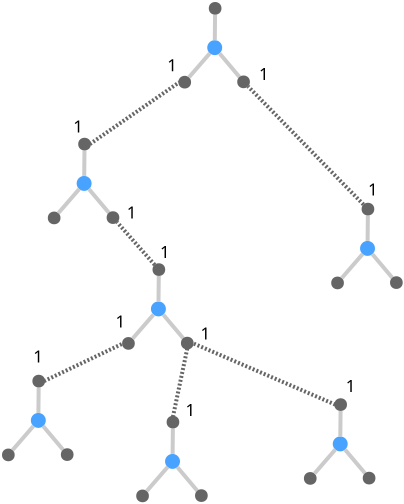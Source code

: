 <?xml version="1.0" encoding="UTF-8"?>
<dia:diagram xmlns:dia="http://www.lysator.liu.se/~alla/dia/">
  <dia:layer name="Hintergrund" visible="true" active="true">
    <dia:group>
      <dia:object type="Geometric - Perfect Circle" version="1" id="O0">
        <dia:attribute name="obj_pos">
          <dia:point val="16.757,6.534"/>
        </dia:attribute>
        <dia:attribute name="obj_bb">
          <dia:rectangle val="16.707,6.484;17.455,7.232"/>
        </dia:attribute>
        <dia:attribute name="meta">
          <dia:composite type="dict"/>
        </dia:attribute>
        <dia:attribute name="elem_corner">
          <dia:point val="16.757,6.534"/>
        </dia:attribute>
        <dia:attribute name="elem_width">
          <dia:real val="0.648"/>
        </dia:attribute>
        <dia:attribute name="elem_height">
          <dia:real val="0.648"/>
        </dia:attribute>
        <dia:attribute name="line_width">
          <dia:real val="0.1"/>
        </dia:attribute>
        <dia:attribute name="line_colour">
          <dia:color val="#47a3ff"/>
        </dia:attribute>
        <dia:attribute name="fill_colour">
          <dia:color val="#47a3ff"/>
        </dia:attribute>
        <dia:attribute name="show_background">
          <dia:boolean val="true"/>
        </dia:attribute>
        <dia:attribute name="line_style">
          <dia:enum val="0"/>
          <dia:real val="1"/>
        </dia:attribute>
        <dia:attribute name="flip_horizontal">
          <dia:boolean val="false"/>
        </dia:attribute>
        <dia:attribute name="flip_vertical">
          <dia:boolean val="false"/>
        </dia:attribute>
        <dia:attribute name="subscale">
          <dia:real val="1"/>
        </dia:attribute>
      </dia:object>
      <dia:object type="Geometric - Perfect Circle" version="1" id="O1">
        <dia:attribute name="obj_pos">
          <dia:point val="15.314,8.316"/>
        </dia:attribute>
        <dia:attribute name="obj_bb">
          <dia:rectangle val="15.264,8.266;15.899,8.901"/>
        </dia:attribute>
        <dia:attribute name="meta">
          <dia:composite type="dict"/>
        </dia:attribute>
        <dia:attribute name="elem_corner">
          <dia:point val="15.314,8.316"/>
        </dia:attribute>
        <dia:attribute name="elem_width">
          <dia:real val="0.535"/>
        </dia:attribute>
        <dia:attribute name="elem_height">
          <dia:real val="0.535"/>
        </dia:attribute>
        <dia:attribute name="line_width">
          <dia:real val="0.1"/>
        </dia:attribute>
        <dia:attribute name="line_colour">
          <dia:color val="#656565"/>
        </dia:attribute>
        <dia:attribute name="fill_colour">
          <dia:color val="#656565"/>
        </dia:attribute>
        <dia:attribute name="show_background">
          <dia:boolean val="true"/>
        </dia:attribute>
        <dia:attribute name="line_style">
          <dia:enum val="0"/>
          <dia:real val="1"/>
        </dia:attribute>
        <dia:attribute name="flip_horizontal">
          <dia:boolean val="false"/>
        </dia:attribute>
        <dia:attribute name="flip_vertical">
          <dia:boolean val="false"/>
        </dia:attribute>
        <dia:attribute name="subscale">
          <dia:real val="1"/>
        </dia:attribute>
      </dia:object>
      <dia:object type="Standard - Line" version="0" id="O2">
        <dia:attribute name="obj_pos">
          <dia:point val="15.79,8.343"/>
        </dia:attribute>
        <dia:attribute name="obj_bb">
          <dia:rectangle val="15.649,6.993;16.982,8.485"/>
        </dia:attribute>
        <dia:attribute name="conn_endpoints">
          <dia:point val="15.79,8.343"/>
          <dia:point val="16.841,7.134"/>
        </dia:attribute>
        <dia:attribute name="numcp">
          <dia:int val="1"/>
        </dia:attribute>
        <dia:attribute name="line_color">
          <dia:color val="#cbcbcb"/>
        </dia:attribute>
        <dia:attribute name="line_width">
          <dia:real val="0.2"/>
        </dia:attribute>
        <dia:connections>
          <dia:connection handle="0" to="O1" connection="8"/>
          <dia:connection handle="1" to="O0" connection="8"/>
        </dia:connections>
      </dia:object>
      <dia:object type="Standard - Line" version="0" id="O3">
        <dia:attribute name="obj_pos">
          <dia:point val="17.085,6.485"/>
        </dia:attribute>
        <dia:attribute name="obj_bb">
          <dia:rectangle val="16.984,5.109;17.199,6.586"/>
        </dia:attribute>
        <dia:attribute name="conn_endpoints">
          <dia:point val="17.085,6.485"/>
          <dia:point val="17.098,5.21"/>
        </dia:attribute>
        <dia:attribute name="numcp">
          <dia:int val="1"/>
        </dia:attribute>
        <dia:attribute name="line_color">
          <dia:color val="#cbcbcb"/>
        </dia:attribute>
        <dia:attribute name="line_width">
          <dia:real val="0.2"/>
        </dia:attribute>
        <dia:connections>
          <dia:connection handle="0" to="O0" connection="8"/>
          <dia:connection handle="1" to="O4" connection="8"/>
        </dia:connections>
      </dia:object>
      <dia:object type="Geometric - Perfect Circle" version="1" id="O4">
        <dia:attribute name="obj_pos">
          <dia:point val="16.834,4.625"/>
        </dia:attribute>
        <dia:attribute name="obj_bb">
          <dia:rectangle val="16.784,4.575;17.419,5.21"/>
        </dia:attribute>
        <dia:attribute name="meta">
          <dia:composite type="dict"/>
        </dia:attribute>
        <dia:attribute name="elem_corner">
          <dia:point val="16.834,4.625"/>
        </dia:attribute>
        <dia:attribute name="elem_width">
          <dia:real val="0.535"/>
        </dia:attribute>
        <dia:attribute name="elem_height">
          <dia:real val="0.535"/>
        </dia:attribute>
        <dia:attribute name="line_width">
          <dia:real val="0.1"/>
        </dia:attribute>
        <dia:attribute name="line_colour">
          <dia:color val="#656565"/>
        </dia:attribute>
        <dia:attribute name="fill_colour">
          <dia:color val="#656565"/>
        </dia:attribute>
        <dia:attribute name="show_background">
          <dia:boolean val="true"/>
        </dia:attribute>
        <dia:attribute name="line_style">
          <dia:enum val="0"/>
          <dia:real val="1"/>
        </dia:attribute>
        <dia:attribute name="flip_horizontal">
          <dia:boolean val="false"/>
        </dia:attribute>
        <dia:attribute name="flip_vertical">
          <dia:boolean val="false"/>
        </dia:attribute>
        <dia:attribute name="subscale">
          <dia:real val="1"/>
        </dia:attribute>
      </dia:object>
      <dia:object type="Standard - Line" version="0" id="O5">
        <dia:attribute name="obj_pos">
          <dia:point val="18.319,8.325"/>
        </dia:attribute>
        <dia:attribute name="obj_bb">
          <dia:rectangle val="17.181,7.003;18.459,8.466"/>
        </dia:attribute>
        <dia:attribute name="conn_endpoints">
          <dia:point val="18.319,8.325"/>
          <dia:point val="17.322,7.144"/>
        </dia:attribute>
        <dia:attribute name="numcp">
          <dia:int val="1"/>
        </dia:attribute>
        <dia:attribute name="line_color">
          <dia:color val="#cbcbcb"/>
        </dia:attribute>
        <dia:attribute name="line_width">
          <dia:real val="0.2"/>
        </dia:attribute>
        <dia:connections>
          <dia:connection handle="0" to="O6" connection="8"/>
          <dia:connection handle="1" to="O0" connection="8"/>
        </dia:connections>
      </dia:object>
      <dia:object type="Geometric - Perfect Circle" version="1" id="O6">
        <dia:attribute name="obj_pos">
          <dia:point val="18.256,8.3"/>
        </dia:attribute>
        <dia:attribute name="obj_bb">
          <dia:rectangle val="18.206,8.25;18.841,8.885"/>
        </dia:attribute>
        <dia:attribute name="meta">
          <dia:composite type="dict"/>
        </dia:attribute>
        <dia:attribute name="elem_corner">
          <dia:point val="18.256,8.3"/>
        </dia:attribute>
        <dia:attribute name="elem_width">
          <dia:real val="0.535"/>
        </dia:attribute>
        <dia:attribute name="elem_height">
          <dia:real val="0.535"/>
        </dia:attribute>
        <dia:attribute name="line_width">
          <dia:real val="0.1"/>
        </dia:attribute>
        <dia:attribute name="line_colour">
          <dia:color val="#656565"/>
        </dia:attribute>
        <dia:attribute name="fill_colour">
          <dia:color val="#656565"/>
        </dia:attribute>
        <dia:attribute name="show_background">
          <dia:boolean val="true"/>
        </dia:attribute>
        <dia:attribute name="line_style">
          <dia:enum val="0"/>
          <dia:real val="1"/>
        </dia:attribute>
        <dia:attribute name="flip_horizontal">
          <dia:boolean val="false"/>
        </dia:attribute>
        <dia:attribute name="flip_vertical">
          <dia:boolean val="false"/>
        </dia:attribute>
        <dia:attribute name="subscale">
          <dia:real val="1"/>
        </dia:attribute>
      </dia:object>
    </dia:group>
    <dia:group>
      <dia:object type="Geometric - Perfect Circle" version="1" id="O7">
        <dia:attribute name="obj_pos">
          <dia:point val="24.397,16.572"/>
        </dia:attribute>
        <dia:attribute name="obj_bb">
          <dia:rectangle val="24.347,16.522;25.096,17.27"/>
        </dia:attribute>
        <dia:attribute name="meta">
          <dia:composite type="dict"/>
        </dia:attribute>
        <dia:attribute name="elem_corner">
          <dia:point val="24.397,16.572"/>
        </dia:attribute>
        <dia:attribute name="elem_width">
          <dia:real val="0.648"/>
        </dia:attribute>
        <dia:attribute name="elem_height">
          <dia:real val="0.648"/>
        </dia:attribute>
        <dia:attribute name="line_width">
          <dia:real val="0.1"/>
        </dia:attribute>
        <dia:attribute name="line_colour">
          <dia:color val="#47a3ff"/>
        </dia:attribute>
        <dia:attribute name="fill_colour">
          <dia:color val="#47a3ff"/>
        </dia:attribute>
        <dia:attribute name="show_background">
          <dia:boolean val="true"/>
        </dia:attribute>
        <dia:attribute name="line_style">
          <dia:enum val="0"/>
          <dia:real val="1"/>
        </dia:attribute>
        <dia:attribute name="flip_horizontal">
          <dia:boolean val="false"/>
        </dia:attribute>
        <dia:attribute name="flip_vertical">
          <dia:boolean val="false"/>
        </dia:attribute>
        <dia:attribute name="subscale">
          <dia:real val="1"/>
        </dia:attribute>
      </dia:object>
      <dia:object type="Geometric - Perfect Circle" version="1" id="O8">
        <dia:attribute name="obj_pos">
          <dia:point val="22.955,18.354"/>
        </dia:attribute>
        <dia:attribute name="obj_bb">
          <dia:rectangle val="22.905,18.303;23.54,18.939"/>
        </dia:attribute>
        <dia:attribute name="meta">
          <dia:composite type="dict"/>
        </dia:attribute>
        <dia:attribute name="elem_corner">
          <dia:point val="22.955,18.354"/>
        </dia:attribute>
        <dia:attribute name="elem_width">
          <dia:real val="0.535"/>
        </dia:attribute>
        <dia:attribute name="elem_height">
          <dia:real val="0.535"/>
        </dia:attribute>
        <dia:attribute name="line_width">
          <dia:real val="0.1"/>
        </dia:attribute>
        <dia:attribute name="line_colour">
          <dia:color val="#656565"/>
        </dia:attribute>
        <dia:attribute name="fill_colour">
          <dia:color val="#656565"/>
        </dia:attribute>
        <dia:attribute name="show_background">
          <dia:boolean val="true"/>
        </dia:attribute>
        <dia:attribute name="line_style">
          <dia:enum val="0"/>
          <dia:real val="1"/>
        </dia:attribute>
        <dia:attribute name="flip_horizontal">
          <dia:boolean val="false"/>
        </dia:attribute>
        <dia:attribute name="flip_vertical">
          <dia:boolean val="false"/>
        </dia:attribute>
        <dia:attribute name="subscale">
          <dia:real val="1"/>
        </dia:attribute>
      </dia:object>
      <dia:object type="Standard - Line" version="0" id="O9">
        <dia:attribute name="obj_pos">
          <dia:point val="23.431,18.381"/>
        </dia:attribute>
        <dia:attribute name="obj_bb">
          <dia:rectangle val="23.29,17.031;24.623,18.522"/>
        </dia:attribute>
        <dia:attribute name="conn_endpoints">
          <dia:point val="23.431,18.381"/>
          <dia:point val="24.482,17.172"/>
        </dia:attribute>
        <dia:attribute name="numcp">
          <dia:int val="1"/>
        </dia:attribute>
        <dia:attribute name="line_color">
          <dia:color val="#cbcbcb"/>
        </dia:attribute>
        <dia:attribute name="line_width">
          <dia:real val="0.2"/>
        </dia:attribute>
        <dia:connections>
          <dia:connection handle="0" to="O8" connection="8"/>
          <dia:connection handle="1" to="O7" connection="8"/>
        </dia:connections>
      </dia:object>
      <dia:object type="Standard - Line" version="0" id="O10">
        <dia:attribute name="obj_pos">
          <dia:point val="24.726,16.523"/>
        </dia:attribute>
        <dia:attribute name="obj_bb">
          <dia:rectangle val="24.624,15.147;24.84,16.624"/>
        </dia:attribute>
        <dia:attribute name="conn_endpoints">
          <dia:point val="24.726,16.523"/>
          <dia:point val="24.739,15.248"/>
        </dia:attribute>
        <dia:attribute name="numcp">
          <dia:int val="1"/>
        </dia:attribute>
        <dia:attribute name="line_color">
          <dia:color val="#cbcbcb"/>
        </dia:attribute>
        <dia:attribute name="line_width">
          <dia:real val="0.2"/>
        </dia:attribute>
        <dia:connections>
          <dia:connection handle="0" to="O7" connection="8"/>
          <dia:connection handle="1" to="O11" connection="8"/>
        </dia:connections>
      </dia:object>
      <dia:object type="Geometric - Perfect Circle" version="1" id="O11">
        <dia:attribute name="obj_pos">
          <dia:point val="24.474,14.663"/>
        </dia:attribute>
        <dia:attribute name="obj_bb">
          <dia:rectangle val="24.424,14.613;25.059,15.248"/>
        </dia:attribute>
        <dia:attribute name="meta">
          <dia:composite type="dict"/>
        </dia:attribute>
        <dia:attribute name="elem_corner">
          <dia:point val="24.474,14.663"/>
        </dia:attribute>
        <dia:attribute name="elem_width">
          <dia:real val="0.535"/>
        </dia:attribute>
        <dia:attribute name="elem_height">
          <dia:real val="0.535"/>
        </dia:attribute>
        <dia:attribute name="line_width">
          <dia:real val="0.1"/>
        </dia:attribute>
        <dia:attribute name="line_colour">
          <dia:color val="#656565"/>
        </dia:attribute>
        <dia:attribute name="fill_colour">
          <dia:color val="#656565"/>
        </dia:attribute>
        <dia:attribute name="show_background">
          <dia:boolean val="true"/>
        </dia:attribute>
        <dia:attribute name="line_style">
          <dia:enum val="0"/>
          <dia:real val="1"/>
        </dia:attribute>
        <dia:attribute name="flip_horizontal">
          <dia:boolean val="false"/>
        </dia:attribute>
        <dia:attribute name="flip_vertical">
          <dia:boolean val="false"/>
        </dia:attribute>
        <dia:attribute name="subscale">
          <dia:real val="1"/>
        </dia:attribute>
      </dia:object>
      <dia:object type="Standard - Line" version="0" id="O12">
        <dia:attribute name="obj_pos">
          <dia:point val="25.959,18.363"/>
        </dia:attribute>
        <dia:attribute name="obj_bb">
          <dia:rectangle val="24.822,17.041;26.1,18.504"/>
        </dia:attribute>
        <dia:attribute name="conn_endpoints">
          <dia:point val="25.959,18.363"/>
          <dia:point val="24.963,17.182"/>
        </dia:attribute>
        <dia:attribute name="numcp">
          <dia:int val="1"/>
        </dia:attribute>
        <dia:attribute name="line_color">
          <dia:color val="#cbcbcb"/>
        </dia:attribute>
        <dia:attribute name="line_width">
          <dia:real val="0.2"/>
        </dia:attribute>
        <dia:connections>
          <dia:connection handle="0" to="O13" connection="8"/>
          <dia:connection handle="1" to="O7" connection="8"/>
        </dia:connections>
      </dia:object>
      <dia:object type="Geometric - Perfect Circle" version="1" id="O13">
        <dia:attribute name="obj_pos">
          <dia:point val="25.896,18.338"/>
        </dia:attribute>
        <dia:attribute name="obj_bb">
          <dia:rectangle val="25.846,18.288;26.482,18.923"/>
        </dia:attribute>
        <dia:attribute name="meta">
          <dia:composite type="dict"/>
        </dia:attribute>
        <dia:attribute name="elem_corner">
          <dia:point val="25.896,18.338"/>
        </dia:attribute>
        <dia:attribute name="elem_width">
          <dia:real val="0.535"/>
        </dia:attribute>
        <dia:attribute name="elem_height">
          <dia:real val="0.535"/>
        </dia:attribute>
        <dia:attribute name="line_width">
          <dia:real val="0.1"/>
        </dia:attribute>
        <dia:attribute name="line_colour">
          <dia:color val="#656565"/>
        </dia:attribute>
        <dia:attribute name="fill_colour">
          <dia:color val="#656565"/>
        </dia:attribute>
        <dia:attribute name="show_background">
          <dia:boolean val="true"/>
        </dia:attribute>
        <dia:attribute name="line_style">
          <dia:enum val="0"/>
          <dia:real val="1"/>
        </dia:attribute>
        <dia:attribute name="flip_horizontal">
          <dia:boolean val="false"/>
        </dia:attribute>
        <dia:attribute name="flip_vertical">
          <dia:boolean val="false"/>
        </dia:attribute>
        <dia:attribute name="subscale">
          <dia:real val="1"/>
        </dia:attribute>
      </dia:object>
    </dia:group>
    <dia:group>
      <dia:object type="Geometric - Perfect Circle" version="1" id="O14">
        <dia:attribute name="obj_pos">
          <dia:point val="13.942,19.597"/>
        </dia:attribute>
        <dia:attribute name="obj_bb">
          <dia:rectangle val="13.892,19.547;14.641,20.295"/>
        </dia:attribute>
        <dia:attribute name="meta">
          <dia:composite type="dict"/>
        </dia:attribute>
        <dia:attribute name="elem_corner">
          <dia:point val="13.942,19.597"/>
        </dia:attribute>
        <dia:attribute name="elem_width">
          <dia:real val="0.648"/>
        </dia:attribute>
        <dia:attribute name="elem_height">
          <dia:real val="0.648"/>
        </dia:attribute>
        <dia:attribute name="line_width">
          <dia:real val="0.1"/>
        </dia:attribute>
        <dia:attribute name="line_colour">
          <dia:color val="#47a3ff"/>
        </dia:attribute>
        <dia:attribute name="fill_colour">
          <dia:color val="#47a3ff"/>
        </dia:attribute>
        <dia:attribute name="show_background">
          <dia:boolean val="true"/>
        </dia:attribute>
        <dia:attribute name="line_style">
          <dia:enum val="0"/>
          <dia:real val="1"/>
        </dia:attribute>
        <dia:attribute name="flip_horizontal">
          <dia:boolean val="false"/>
        </dia:attribute>
        <dia:attribute name="flip_vertical">
          <dia:boolean val="false"/>
        </dia:attribute>
        <dia:attribute name="subscale">
          <dia:real val="1"/>
        </dia:attribute>
      </dia:object>
      <dia:object type="Geometric - Perfect Circle" version="1" id="O15">
        <dia:attribute name="obj_pos">
          <dia:point val="12.5,21.378"/>
        </dia:attribute>
        <dia:attribute name="obj_bb">
          <dia:rectangle val="12.45,21.328;13.085,21.963"/>
        </dia:attribute>
        <dia:attribute name="meta">
          <dia:composite type="dict"/>
        </dia:attribute>
        <dia:attribute name="elem_corner">
          <dia:point val="12.5,21.378"/>
        </dia:attribute>
        <dia:attribute name="elem_width">
          <dia:real val="0.535"/>
        </dia:attribute>
        <dia:attribute name="elem_height">
          <dia:real val="0.535"/>
        </dia:attribute>
        <dia:attribute name="line_width">
          <dia:real val="0.1"/>
        </dia:attribute>
        <dia:attribute name="line_colour">
          <dia:color val="#656565"/>
        </dia:attribute>
        <dia:attribute name="fill_colour">
          <dia:color val="#656565"/>
        </dia:attribute>
        <dia:attribute name="show_background">
          <dia:boolean val="true"/>
        </dia:attribute>
        <dia:attribute name="line_style">
          <dia:enum val="0"/>
          <dia:real val="1"/>
        </dia:attribute>
        <dia:attribute name="flip_horizontal">
          <dia:boolean val="false"/>
        </dia:attribute>
        <dia:attribute name="flip_vertical">
          <dia:boolean val="false"/>
        </dia:attribute>
        <dia:attribute name="subscale">
          <dia:real val="1"/>
        </dia:attribute>
      </dia:object>
      <dia:object type="Standard - Line" version="0" id="O16">
        <dia:attribute name="obj_pos">
          <dia:point val="12.976,21.406"/>
        </dia:attribute>
        <dia:attribute name="obj_bb">
          <dia:rectangle val="12.835,20.056;14.168,21.547"/>
        </dia:attribute>
        <dia:attribute name="conn_endpoints">
          <dia:point val="12.976,21.406"/>
          <dia:point val="14.027,20.197"/>
        </dia:attribute>
        <dia:attribute name="numcp">
          <dia:int val="1"/>
        </dia:attribute>
        <dia:attribute name="line_color">
          <dia:color val="#cbcbcb"/>
        </dia:attribute>
        <dia:attribute name="line_width">
          <dia:real val="0.2"/>
        </dia:attribute>
        <dia:connections>
          <dia:connection handle="0" to="O15" connection="8"/>
          <dia:connection handle="1" to="O14" connection="8"/>
        </dia:connections>
      </dia:object>
      <dia:object type="Standard - Line" version="0" id="O17">
        <dia:attribute name="obj_pos">
          <dia:point val="14.271,19.548"/>
        </dia:attribute>
        <dia:attribute name="obj_bb">
          <dia:rectangle val="14.169,18.172;14.385,19.649"/>
        </dia:attribute>
        <dia:attribute name="conn_endpoints">
          <dia:point val="14.271,19.548"/>
          <dia:point val="14.284,18.273"/>
        </dia:attribute>
        <dia:attribute name="numcp">
          <dia:int val="1"/>
        </dia:attribute>
        <dia:attribute name="line_color">
          <dia:color val="#cbcbcb"/>
        </dia:attribute>
        <dia:attribute name="line_width">
          <dia:real val="0.2"/>
        </dia:attribute>
        <dia:connections>
          <dia:connection handle="0" to="O14" connection="8"/>
          <dia:connection handle="1" to="O18" connection="8"/>
        </dia:connections>
      </dia:object>
      <dia:object type="Geometric - Perfect Circle" version="1" id="O18">
        <dia:attribute name="obj_pos">
          <dia:point val="14.02,17.688"/>
        </dia:attribute>
        <dia:attribute name="obj_bb">
          <dia:rectangle val="13.97,17.638;14.604,18.273"/>
        </dia:attribute>
        <dia:attribute name="meta">
          <dia:composite type="dict"/>
        </dia:attribute>
        <dia:attribute name="elem_corner">
          <dia:point val="14.02,17.688"/>
        </dia:attribute>
        <dia:attribute name="elem_width">
          <dia:real val="0.535"/>
        </dia:attribute>
        <dia:attribute name="elem_height">
          <dia:real val="0.535"/>
        </dia:attribute>
        <dia:attribute name="line_width">
          <dia:real val="0.1"/>
        </dia:attribute>
        <dia:attribute name="line_colour">
          <dia:color val="#656565"/>
        </dia:attribute>
        <dia:attribute name="fill_colour">
          <dia:color val="#656565"/>
        </dia:attribute>
        <dia:attribute name="show_background">
          <dia:boolean val="true"/>
        </dia:attribute>
        <dia:attribute name="line_style">
          <dia:enum val="0"/>
          <dia:real val="1"/>
        </dia:attribute>
        <dia:attribute name="flip_horizontal">
          <dia:boolean val="false"/>
        </dia:attribute>
        <dia:attribute name="flip_vertical">
          <dia:boolean val="false"/>
        </dia:attribute>
        <dia:attribute name="subscale">
          <dia:real val="1"/>
        </dia:attribute>
      </dia:object>
      <dia:object type="Standard - Line" version="0" id="O19">
        <dia:attribute name="obj_pos">
          <dia:point val="15.504,21.388"/>
        </dia:attribute>
        <dia:attribute name="obj_bb">
          <dia:rectangle val="14.367,20.066;15.645,21.529"/>
        </dia:attribute>
        <dia:attribute name="conn_endpoints">
          <dia:point val="15.504,21.388"/>
          <dia:point val="14.508,20.207"/>
        </dia:attribute>
        <dia:attribute name="numcp">
          <dia:int val="1"/>
        </dia:attribute>
        <dia:attribute name="line_color">
          <dia:color val="#cbcbcb"/>
        </dia:attribute>
        <dia:attribute name="line_width">
          <dia:real val="0.2"/>
        </dia:attribute>
        <dia:connections>
          <dia:connection handle="0" to="O20" connection="8"/>
          <dia:connection handle="1" to="O14" connection="8"/>
        </dia:connections>
      </dia:object>
      <dia:object type="Geometric - Perfect Circle" version="1" id="O20">
        <dia:attribute name="obj_pos">
          <dia:point val="15.441,21.363"/>
        </dia:attribute>
        <dia:attribute name="obj_bb">
          <dia:rectangle val="15.392,21.313;16.026,21.948"/>
        </dia:attribute>
        <dia:attribute name="meta">
          <dia:composite type="dict"/>
        </dia:attribute>
        <dia:attribute name="elem_corner">
          <dia:point val="15.441,21.363"/>
        </dia:attribute>
        <dia:attribute name="elem_width">
          <dia:real val="0.535"/>
        </dia:attribute>
        <dia:attribute name="elem_height">
          <dia:real val="0.535"/>
        </dia:attribute>
        <dia:attribute name="line_width">
          <dia:real val="0.1"/>
        </dia:attribute>
        <dia:attribute name="line_colour">
          <dia:color val="#656565"/>
        </dia:attribute>
        <dia:attribute name="fill_colour">
          <dia:color val="#656565"/>
        </dia:attribute>
        <dia:attribute name="show_background">
          <dia:boolean val="true"/>
        </dia:attribute>
        <dia:attribute name="line_style">
          <dia:enum val="0"/>
          <dia:real val="1"/>
        </dia:attribute>
        <dia:attribute name="flip_horizontal">
          <dia:boolean val="false"/>
        </dia:attribute>
        <dia:attribute name="flip_vertical">
          <dia:boolean val="false"/>
        </dia:attribute>
        <dia:attribute name="subscale">
          <dia:real val="1"/>
        </dia:attribute>
      </dia:object>
    </dia:group>
    <dia:group>
      <dia:object type="Geometric - Perfect Circle" version="1" id="O21">
        <dia:attribute name="obj_pos">
          <dia:point val="7.937,25.172"/>
        </dia:attribute>
        <dia:attribute name="obj_bb">
          <dia:rectangle val="7.887,25.122;8.636,25.87"/>
        </dia:attribute>
        <dia:attribute name="meta">
          <dia:composite type="dict"/>
        </dia:attribute>
        <dia:attribute name="elem_corner">
          <dia:point val="7.937,25.172"/>
        </dia:attribute>
        <dia:attribute name="elem_width">
          <dia:real val="0.648"/>
        </dia:attribute>
        <dia:attribute name="elem_height">
          <dia:real val="0.648"/>
        </dia:attribute>
        <dia:attribute name="line_width">
          <dia:real val="0.1"/>
        </dia:attribute>
        <dia:attribute name="line_colour">
          <dia:color val="#47a3ff"/>
        </dia:attribute>
        <dia:attribute name="fill_colour">
          <dia:color val="#47a3ff"/>
        </dia:attribute>
        <dia:attribute name="show_background">
          <dia:boolean val="true"/>
        </dia:attribute>
        <dia:attribute name="line_style">
          <dia:enum val="0"/>
          <dia:real val="1"/>
        </dia:attribute>
        <dia:attribute name="flip_horizontal">
          <dia:boolean val="false"/>
        </dia:attribute>
        <dia:attribute name="flip_vertical">
          <dia:boolean val="false"/>
        </dia:attribute>
        <dia:attribute name="subscale">
          <dia:real val="1"/>
        </dia:attribute>
      </dia:object>
      <dia:object type="Geometric - Perfect Circle" version="1" id="O22">
        <dia:attribute name="obj_pos">
          <dia:point val="6.495,26.953"/>
        </dia:attribute>
        <dia:attribute name="obj_bb">
          <dia:rectangle val="6.445,26.904;7.08,27.538"/>
        </dia:attribute>
        <dia:attribute name="meta">
          <dia:composite type="dict"/>
        </dia:attribute>
        <dia:attribute name="elem_corner">
          <dia:point val="6.495,26.953"/>
        </dia:attribute>
        <dia:attribute name="elem_width">
          <dia:real val="0.535"/>
        </dia:attribute>
        <dia:attribute name="elem_height">
          <dia:real val="0.535"/>
        </dia:attribute>
        <dia:attribute name="line_width">
          <dia:real val="0.1"/>
        </dia:attribute>
        <dia:attribute name="line_colour">
          <dia:color val="#656565"/>
        </dia:attribute>
        <dia:attribute name="fill_colour">
          <dia:color val="#656565"/>
        </dia:attribute>
        <dia:attribute name="show_background">
          <dia:boolean val="true"/>
        </dia:attribute>
        <dia:attribute name="line_style">
          <dia:enum val="0"/>
          <dia:real val="1"/>
        </dia:attribute>
        <dia:attribute name="flip_horizontal">
          <dia:boolean val="false"/>
        </dia:attribute>
        <dia:attribute name="flip_vertical">
          <dia:boolean val="false"/>
        </dia:attribute>
        <dia:attribute name="subscale">
          <dia:real val="1"/>
        </dia:attribute>
      </dia:object>
      <dia:object type="Standard - Line" version="0" id="O23">
        <dia:attribute name="obj_pos">
          <dia:point val="6.971,26.981"/>
        </dia:attribute>
        <dia:attribute name="obj_bb">
          <dia:rectangle val="6.83,25.631;8.163,27.122"/>
        </dia:attribute>
        <dia:attribute name="conn_endpoints">
          <dia:point val="6.971,26.981"/>
          <dia:point val="8.021,25.772"/>
        </dia:attribute>
        <dia:attribute name="numcp">
          <dia:int val="1"/>
        </dia:attribute>
        <dia:attribute name="line_color">
          <dia:color val="#cbcbcb"/>
        </dia:attribute>
        <dia:attribute name="line_width">
          <dia:real val="0.2"/>
        </dia:attribute>
        <dia:connections>
          <dia:connection handle="0" to="O22" connection="8"/>
          <dia:connection handle="1" to="O21" connection="8"/>
        </dia:connections>
      </dia:object>
      <dia:object type="Standard - Line" version="0" id="O24">
        <dia:attribute name="obj_pos">
          <dia:point val="8.265,25.123"/>
        </dia:attribute>
        <dia:attribute name="obj_bb">
          <dia:rectangle val="8.164,23.747;8.38,25.224"/>
        </dia:attribute>
        <dia:attribute name="conn_endpoints">
          <dia:point val="8.265,25.123"/>
          <dia:point val="8.279,23.848"/>
        </dia:attribute>
        <dia:attribute name="numcp">
          <dia:int val="1"/>
        </dia:attribute>
        <dia:attribute name="line_color">
          <dia:color val="#cbcbcb"/>
        </dia:attribute>
        <dia:attribute name="line_width">
          <dia:real val="0.2"/>
        </dia:attribute>
        <dia:connections>
          <dia:connection handle="0" to="O21" connection="8"/>
          <dia:connection handle="1" to="O25" connection="8"/>
        </dia:connections>
      </dia:object>
      <dia:object type="Geometric - Perfect Circle" version="1" id="O25">
        <dia:attribute name="obj_pos">
          <dia:point val="8.014,23.263"/>
        </dia:attribute>
        <dia:attribute name="obj_bb">
          <dia:rectangle val="7.964,23.213;8.599,23.848"/>
        </dia:attribute>
        <dia:attribute name="meta">
          <dia:composite type="dict"/>
        </dia:attribute>
        <dia:attribute name="elem_corner">
          <dia:point val="8.014,23.263"/>
        </dia:attribute>
        <dia:attribute name="elem_width">
          <dia:real val="0.535"/>
        </dia:attribute>
        <dia:attribute name="elem_height">
          <dia:real val="0.535"/>
        </dia:attribute>
        <dia:attribute name="line_width">
          <dia:real val="0.1"/>
        </dia:attribute>
        <dia:attribute name="line_colour">
          <dia:color val="#656565"/>
        </dia:attribute>
        <dia:attribute name="fill_colour">
          <dia:color val="#656565"/>
        </dia:attribute>
        <dia:attribute name="show_background">
          <dia:boolean val="true"/>
        </dia:attribute>
        <dia:attribute name="line_style">
          <dia:enum val="0"/>
          <dia:real val="1"/>
        </dia:attribute>
        <dia:attribute name="flip_horizontal">
          <dia:boolean val="false"/>
        </dia:attribute>
        <dia:attribute name="flip_vertical">
          <dia:boolean val="false"/>
        </dia:attribute>
        <dia:attribute name="subscale">
          <dia:real val="1"/>
        </dia:attribute>
      </dia:object>
      <dia:object type="Standard - Line" version="0" id="O26">
        <dia:attribute name="obj_pos">
          <dia:point val="9.499,26.963"/>
        </dia:attribute>
        <dia:attribute name="obj_bb">
          <dia:rectangle val="8.362,25.641;9.64,27.104"/>
        </dia:attribute>
        <dia:attribute name="conn_endpoints">
          <dia:point val="9.499,26.963"/>
          <dia:point val="8.503,25.782"/>
        </dia:attribute>
        <dia:attribute name="numcp">
          <dia:int val="1"/>
        </dia:attribute>
        <dia:attribute name="line_color">
          <dia:color val="#cbcbcb"/>
        </dia:attribute>
        <dia:attribute name="line_width">
          <dia:real val="0.2"/>
        </dia:attribute>
        <dia:connections>
          <dia:connection handle="0" to="O27" connection="8"/>
          <dia:connection handle="1" to="O21" connection="8"/>
        </dia:connections>
      </dia:object>
      <dia:object type="Geometric - Perfect Circle" version="1" id="O27">
        <dia:attribute name="obj_pos">
          <dia:point val="9.437,26.938"/>
        </dia:attribute>
        <dia:attribute name="obj_bb">
          <dia:rectangle val="9.387,26.888;10.021,27.523"/>
        </dia:attribute>
        <dia:attribute name="meta">
          <dia:composite type="dict"/>
        </dia:attribute>
        <dia:attribute name="elem_corner">
          <dia:point val="9.437,26.938"/>
        </dia:attribute>
        <dia:attribute name="elem_width">
          <dia:real val="0.535"/>
        </dia:attribute>
        <dia:attribute name="elem_height">
          <dia:real val="0.535"/>
        </dia:attribute>
        <dia:attribute name="line_width">
          <dia:real val="0.1"/>
        </dia:attribute>
        <dia:attribute name="line_colour">
          <dia:color val="#656565"/>
        </dia:attribute>
        <dia:attribute name="fill_colour">
          <dia:color val="#656565"/>
        </dia:attribute>
        <dia:attribute name="show_background">
          <dia:boolean val="true"/>
        </dia:attribute>
        <dia:attribute name="line_style">
          <dia:enum val="0"/>
          <dia:real val="1"/>
        </dia:attribute>
        <dia:attribute name="flip_horizontal">
          <dia:boolean val="false"/>
        </dia:attribute>
        <dia:attribute name="flip_vertical">
          <dia:boolean val="false"/>
        </dia:attribute>
        <dia:attribute name="subscale">
          <dia:real val="1"/>
        </dia:attribute>
      </dia:object>
    </dia:group>
    <dia:group>
      <dia:object type="Geometric - Perfect Circle" version="1" id="O28">
        <dia:attribute name="obj_pos">
          <dia:point val="23.032,26.347"/>
        </dia:attribute>
        <dia:attribute name="obj_bb">
          <dia:rectangle val="22.982,26.297;23.731,27.045"/>
        </dia:attribute>
        <dia:attribute name="meta">
          <dia:composite type="dict"/>
        </dia:attribute>
        <dia:attribute name="elem_corner">
          <dia:point val="23.032,26.347"/>
        </dia:attribute>
        <dia:attribute name="elem_width">
          <dia:real val="0.648"/>
        </dia:attribute>
        <dia:attribute name="elem_height">
          <dia:real val="0.648"/>
        </dia:attribute>
        <dia:attribute name="line_width">
          <dia:real val="0.1"/>
        </dia:attribute>
        <dia:attribute name="line_colour">
          <dia:color val="#47a3ff"/>
        </dia:attribute>
        <dia:attribute name="fill_colour">
          <dia:color val="#47a3ff"/>
        </dia:attribute>
        <dia:attribute name="show_background">
          <dia:boolean val="true"/>
        </dia:attribute>
        <dia:attribute name="line_style">
          <dia:enum val="0"/>
          <dia:real val="1"/>
        </dia:attribute>
        <dia:attribute name="flip_horizontal">
          <dia:boolean val="false"/>
        </dia:attribute>
        <dia:attribute name="flip_vertical">
          <dia:boolean val="false"/>
        </dia:attribute>
        <dia:attribute name="subscale">
          <dia:real val="1"/>
        </dia:attribute>
      </dia:object>
      <dia:object type="Geometric - Perfect Circle" version="1" id="O29">
        <dia:attribute name="obj_pos">
          <dia:point val="21.59,28.128"/>
        </dia:attribute>
        <dia:attribute name="obj_bb">
          <dia:rectangle val="21.54,28.078;22.175,28.713"/>
        </dia:attribute>
        <dia:attribute name="meta">
          <dia:composite type="dict"/>
        </dia:attribute>
        <dia:attribute name="elem_corner">
          <dia:point val="21.59,28.128"/>
        </dia:attribute>
        <dia:attribute name="elem_width">
          <dia:real val="0.535"/>
        </dia:attribute>
        <dia:attribute name="elem_height">
          <dia:real val="0.535"/>
        </dia:attribute>
        <dia:attribute name="line_width">
          <dia:real val="0.1"/>
        </dia:attribute>
        <dia:attribute name="line_colour">
          <dia:color val="#656565"/>
        </dia:attribute>
        <dia:attribute name="fill_colour">
          <dia:color val="#656565"/>
        </dia:attribute>
        <dia:attribute name="show_background">
          <dia:boolean val="true"/>
        </dia:attribute>
        <dia:attribute name="line_style">
          <dia:enum val="0"/>
          <dia:real val="1"/>
        </dia:attribute>
        <dia:attribute name="flip_horizontal">
          <dia:boolean val="false"/>
        </dia:attribute>
        <dia:attribute name="flip_vertical">
          <dia:boolean val="false"/>
        </dia:attribute>
        <dia:attribute name="subscale">
          <dia:real val="1"/>
        </dia:attribute>
      </dia:object>
      <dia:object type="Standard - Line" version="0" id="O30">
        <dia:attribute name="obj_pos">
          <dia:point val="22.066,28.156"/>
        </dia:attribute>
        <dia:attribute name="obj_bb">
          <dia:rectangle val="21.925,26.806;23.258,28.297"/>
        </dia:attribute>
        <dia:attribute name="conn_endpoints">
          <dia:point val="22.066,28.156"/>
          <dia:point val="23.116,26.947"/>
        </dia:attribute>
        <dia:attribute name="numcp">
          <dia:int val="1"/>
        </dia:attribute>
        <dia:attribute name="line_color">
          <dia:color val="#cbcbcb"/>
        </dia:attribute>
        <dia:attribute name="line_width">
          <dia:real val="0.2"/>
        </dia:attribute>
        <dia:connections>
          <dia:connection handle="0" to="O29" connection="8"/>
          <dia:connection handle="1" to="O28" connection="8"/>
        </dia:connections>
      </dia:object>
      <dia:object type="Standard - Line" version="0" id="O31">
        <dia:attribute name="obj_pos">
          <dia:point val="23.36,26.298"/>
        </dia:attribute>
        <dia:attribute name="obj_bb">
          <dia:rectangle val="23.259,24.922;23.475,26.399"/>
        </dia:attribute>
        <dia:attribute name="conn_endpoints">
          <dia:point val="23.36,26.298"/>
          <dia:point val="23.374,25.023"/>
        </dia:attribute>
        <dia:attribute name="numcp">
          <dia:int val="1"/>
        </dia:attribute>
        <dia:attribute name="line_color">
          <dia:color val="#cbcbcb"/>
        </dia:attribute>
        <dia:attribute name="line_width">
          <dia:real val="0.2"/>
        </dia:attribute>
        <dia:connections>
          <dia:connection handle="0" to="O28" connection="8"/>
          <dia:connection handle="1" to="O32" connection="8"/>
        </dia:connections>
      </dia:object>
      <dia:object type="Geometric - Perfect Circle" version="1" id="O32">
        <dia:attribute name="obj_pos">
          <dia:point val="23.11,24.438"/>
        </dia:attribute>
        <dia:attribute name="obj_bb">
          <dia:rectangle val="23.059,24.388;23.695,25.023"/>
        </dia:attribute>
        <dia:attribute name="meta">
          <dia:composite type="dict"/>
        </dia:attribute>
        <dia:attribute name="elem_corner">
          <dia:point val="23.11,24.438"/>
        </dia:attribute>
        <dia:attribute name="elem_width">
          <dia:real val="0.535"/>
        </dia:attribute>
        <dia:attribute name="elem_height">
          <dia:real val="0.535"/>
        </dia:attribute>
        <dia:attribute name="line_width">
          <dia:real val="0.1"/>
        </dia:attribute>
        <dia:attribute name="line_colour">
          <dia:color val="#656565"/>
        </dia:attribute>
        <dia:attribute name="fill_colour">
          <dia:color val="#656565"/>
        </dia:attribute>
        <dia:attribute name="show_background">
          <dia:boolean val="true"/>
        </dia:attribute>
        <dia:attribute name="line_style">
          <dia:enum val="0"/>
          <dia:real val="1"/>
        </dia:attribute>
        <dia:attribute name="flip_horizontal">
          <dia:boolean val="false"/>
        </dia:attribute>
        <dia:attribute name="flip_vertical">
          <dia:boolean val="false"/>
        </dia:attribute>
        <dia:attribute name="subscale">
          <dia:real val="1"/>
        </dia:attribute>
      </dia:object>
      <dia:object type="Standard - Line" version="0" id="O33">
        <dia:attribute name="obj_pos">
          <dia:point val="24.594,28.138"/>
        </dia:attribute>
        <dia:attribute name="obj_bb">
          <dia:rectangle val="23.457,26.816;24.735,28.279"/>
        </dia:attribute>
        <dia:attribute name="conn_endpoints">
          <dia:point val="24.594,28.138"/>
          <dia:point val="23.598,26.957"/>
        </dia:attribute>
        <dia:attribute name="numcp">
          <dia:int val="1"/>
        </dia:attribute>
        <dia:attribute name="line_color">
          <dia:color val="#cbcbcb"/>
        </dia:attribute>
        <dia:attribute name="line_width">
          <dia:real val="0.2"/>
        </dia:attribute>
        <dia:connections>
          <dia:connection handle="0" to="O34" connection="8"/>
          <dia:connection handle="1" to="O28" connection="8"/>
        </dia:connections>
      </dia:object>
      <dia:object type="Geometric - Perfect Circle" version="1" id="O34">
        <dia:attribute name="obj_pos">
          <dia:point val="24.532,28.113"/>
        </dia:attribute>
        <dia:attribute name="obj_bb">
          <dia:rectangle val="24.482,28.063;25.116,28.698"/>
        </dia:attribute>
        <dia:attribute name="meta">
          <dia:composite type="dict"/>
        </dia:attribute>
        <dia:attribute name="elem_corner">
          <dia:point val="24.532,28.113"/>
        </dia:attribute>
        <dia:attribute name="elem_width">
          <dia:real val="0.535"/>
        </dia:attribute>
        <dia:attribute name="elem_height">
          <dia:real val="0.535"/>
        </dia:attribute>
        <dia:attribute name="line_width">
          <dia:real val="0.1"/>
        </dia:attribute>
        <dia:attribute name="line_colour">
          <dia:color val="#656565"/>
        </dia:attribute>
        <dia:attribute name="fill_colour">
          <dia:color val="#656565"/>
        </dia:attribute>
        <dia:attribute name="show_background">
          <dia:boolean val="true"/>
        </dia:attribute>
        <dia:attribute name="line_style">
          <dia:enum val="0"/>
          <dia:real val="1"/>
        </dia:attribute>
        <dia:attribute name="flip_horizontal">
          <dia:boolean val="false"/>
        </dia:attribute>
        <dia:attribute name="flip_vertical">
          <dia:boolean val="false"/>
        </dia:attribute>
        <dia:attribute name="subscale">
          <dia:real val="1"/>
        </dia:attribute>
      </dia:object>
    </dia:group>
    <dia:group>
      <dia:object type="Geometric - Perfect Circle" version="1" id="O35">
        <dia:attribute name="obj_pos">
          <dia:point val="10.227,13.322"/>
        </dia:attribute>
        <dia:attribute name="obj_bb">
          <dia:rectangle val="10.177,13.272;10.926,14.02"/>
        </dia:attribute>
        <dia:attribute name="meta">
          <dia:composite type="dict"/>
        </dia:attribute>
        <dia:attribute name="elem_corner">
          <dia:point val="10.227,13.322"/>
        </dia:attribute>
        <dia:attribute name="elem_width">
          <dia:real val="0.648"/>
        </dia:attribute>
        <dia:attribute name="elem_height">
          <dia:real val="0.648"/>
        </dia:attribute>
        <dia:attribute name="line_width">
          <dia:real val="0.1"/>
        </dia:attribute>
        <dia:attribute name="line_colour">
          <dia:color val="#47a3ff"/>
        </dia:attribute>
        <dia:attribute name="fill_colour">
          <dia:color val="#47a3ff"/>
        </dia:attribute>
        <dia:attribute name="show_background">
          <dia:boolean val="true"/>
        </dia:attribute>
        <dia:attribute name="line_style">
          <dia:enum val="0"/>
          <dia:real val="1"/>
        </dia:attribute>
        <dia:attribute name="flip_horizontal">
          <dia:boolean val="false"/>
        </dia:attribute>
        <dia:attribute name="flip_vertical">
          <dia:boolean val="false"/>
        </dia:attribute>
        <dia:attribute name="subscale">
          <dia:real val="1"/>
        </dia:attribute>
      </dia:object>
      <dia:object type="Geometric - Perfect Circle" version="1" id="O36">
        <dia:attribute name="obj_pos">
          <dia:point val="8.785,15.104"/>
        </dia:attribute>
        <dia:attribute name="obj_bb">
          <dia:rectangle val="8.735,15.053;9.37,15.688"/>
        </dia:attribute>
        <dia:attribute name="meta">
          <dia:composite type="dict"/>
        </dia:attribute>
        <dia:attribute name="elem_corner">
          <dia:point val="8.785,15.104"/>
        </dia:attribute>
        <dia:attribute name="elem_width">
          <dia:real val="0.535"/>
        </dia:attribute>
        <dia:attribute name="elem_height">
          <dia:real val="0.535"/>
        </dia:attribute>
        <dia:attribute name="line_width">
          <dia:real val="0.1"/>
        </dia:attribute>
        <dia:attribute name="line_colour">
          <dia:color val="#656565"/>
        </dia:attribute>
        <dia:attribute name="fill_colour">
          <dia:color val="#656565"/>
        </dia:attribute>
        <dia:attribute name="show_background">
          <dia:boolean val="true"/>
        </dia:attribute>
        <dia:attribute name="line_style">
          <dia:enum val="0"/>
          <dia:real val="1"/>
        </dia:attribute>
        <dia:attribute name="flip_horizontal">
          <dia:boolean val="false"/>
        </dia:attribute>
        <dia:attribute name="flip_vertical">
          <dia:boolean val="false"/>
        </dia:attribute>
        <dia:attribute name="subscale">
          <dia:real val="1"/>
        </dia:attribute>
      </dia:object>
      <dia:object type="Standard - Line" version="0" id="O37">
        <dia:attribute name="obj_pos">
          <dia:point val="9.261,15.131"/>
        </dia:attribute>
        <dia:attribute name="obj_bb">
          <dia:rectangle val="9.12,13.781;10.453,15.272"/>
        </dia:attribute>
        <dia:attribute name="conn_endpoints">
          <dia:point val="9.261,15.131"/>
          <dia:point val="10.312,13.922"/>
        </dia:attribute>
        <dia:attribute name="numcp">
          <dia:int val="1"/>
        </dia:attribute>
        <dia:attribute name="line_color">
          <dia:color val="#cbcbcb"/>
        </dia:attribute>
        <dia:attribute name="line_width">
          <dia:real val="0.2"/>
        </dia:attribute>
        <dia:connections>
          <dia:connection handle="0" to="O36" connection="8"/>
          <dia:connection handle="1" to="O35" connection="8"/>
        </dia:connections>
      </dia:object>
      <dia:object type="Standard - Line" version="0" id="O38">
        <dia:attribute name="obj_pos">
          <dia:point val="10.556,13.273"/>
        </dia:attribute>
        <dia:attribute name="obj_bb">
          <dia:rectangle val="10.454,11.897;10.67,13.374"/>
        </dia:attribute>
        <dia:attribute name="conn_endpoints">
          <dia:point val="10.556,13.273"/>
          <dia:point val="10.569,11.998"/>
        </dia:attribute>
        <dia:attribute name="numcp">
          <dia:int val="1"/>
        </dia:attribute>
        <dia:attribute name="line_color">
          <dia:color val="#cbcbcb"/>
        </dia:attribute>
        <dia:attribute name="line_width">
          <dia:real val="0.2"/>
        </dia:attribute>
        <dia:connections>
          <dia:connection handle="0" to="O35" connection="8"/>
          <dia:connection handle="1" to="O39" connection="8"/>
        </dia:connections>
      </dia:object>
      <dia:object type="Geometric - Perfect Circle" version="1" id="O39">
        <dia:attribute name="obj_pos">
          <dia:point val="10.305,11.413"/>
        </dia:attribute>
        <dia:attribute name="obj_bb">
          <dia:rectangle val="10.255,11.363;10.889,11.998"/>
        </dia:attribute>
        <dia:attribute name="meta">
          <dia:composite type="dict"/>
        </dia:attribute>
        <dia:attribute name="elem_corner">
          <dia:point val="10.305,11.413"/>
        </dia:attribute>
        <dia:attribute name="elem_width">
          <dia:real val="0.535"/>
        </dia:attribute>
        <dia:attribute name="elem_height">
          <dia:real val="0.535"/>
        </dia:attribute>
        <dia:attribute name="line_width">
          <dia:real val="0.1"/>
        </dia:attribute>
        <dia:attribute name="line_colour">
          <dia:color val="#656565"/>
        </dia:attribute>
        <dia:attribute name="fill_colour">
          <dia:color val="#656565"/>
        </dia:attribute>
        <dia:attribute name="show_background">
          <dia:boolean val="true"/>
        </dia:attribute>
        <dia:attribute name="line_style">
          <dia:enum val="0"/>
          <dia:real val="1"/>
        </dia:attribute>
        <dia:attribute name="flip_horizontal">
          <dia:boolean val="false"/>
        </dia:attribute>
        <dia:attribute name="flip_vertical">
          <dia:boolean val="false"/>
        </dia:attribute>
        <dia:attribute name="subscale">
          <dia:real val="1"/>
        </dia:attribute>
      </dia:object>
      <dia:object type="Standard - Line" version="0" id="O40">
        <dia:attribute name="obj_pos">
          <dia:point val="11.789,15.113"/>
        </dia:attribute>
        <dia:attribute name="obj_bb">
          <dia:rectangle val="10.652,13.791;11.93,15.254"/>
        </dia:attribute>
        <dia:attribute name="conn_endpoints">
          <dia:point val="11.789,15.113"/>
          <dia:point val="10.793,13.932"/>
        </dia:attribute>
        <dia:attribute name="numcp">
          <dia:int val="1"/>
        </dia:attribute>
        <dia:attribute name="line_color">
          <dia:color val="#cbcbcb"/>
        </dia:attribute>
        <dia:attribute name="line_width">
          <dia:real val="0.2"/>
        </dia:attribute>
        <dia:connections>
          <dia:connection handle="0" to="O41" connection="8"/>
          <dia:connection handle="1" to="O35" connection="8"/>
        </dia:connections>
      </dia:object>
      <dia:object type="Geometric - Perfect Circle" version="1" id="O41">
        <dia:attribute name="obj_pos">
          <dia:point val="11.726,15.088"/>
        </dia:attribute>
        <dia:attribute name="obj_bb">
          <dia:rectangle val="11.677,15.038;12.312,15.673"/>
        </dia:attribute>
        <dia:attribute name="meta">
          <dia:composite type="dict"/>
        </dia:attribute>
        <dia:attribute name="elem_corner">
          <dia:point val="11.726,15.088"/>
        </dia:attribute>
        <dia:attribute name="elem_width">
          <dia:real val="0.535"/>
        </dia:attribute>
        <dia:attribute name="elem_height">
          <dia:real val="0.535"/>
        </dia:attribute>
        <dia:attribute name="line_width">
          <dia:real val="0.1"/>
        </dia:attribute>
        <dia:attribute name="line_colour">
          <dia:color val="#656565"/>
        </dia:attribute>
        <dia:attribute name="fill_colour">
          <dia:color val="#656565"/>
        </dia:attribute>
        <dia:attribute name="show_background">
          <dia:boolean val="true"/>
        </dia:attribute>
        <dia:attribute name="line_style">
          <dia:enum val="0"/>
          <dia:real val="1"/>
        </dia:attribute>
        <dia:attribute name="flip_horizontal">
          <dia:boolean val="false"/>
        </dia:attribute>
        <dia:attribute name="flip_vertical">
          <dia:boolean val="false"/>
        </dia:attribute>
        <dia:attribute name="subscale">
          <dia:real val="1"/>
        </dia:attribute>
      </dia:object>
    </dia:group>
    <dia:object type="Standard - Line" version="0" id="O42">
      <dia:attribute name="obj_pos">
        <dia:point val="10.839,11.68"/>
      </dia:attribute>
      <dia:attribute name="obj_bb">
        <dia:rectangle val="10.7,8.444;15.453,11.82"/>
      </dia:attribute>
      <dia:attribute name="conn_endpoints">
        <dia:point val="10.839,11.68"/>
        <dia:point val="15.314,8.583"/>
      </dia:attribute>
      <dia:attribute name="numcp">
        <dia:int val="1"/>
      </dia:attribute>
      <dia:attribute name="line_color">
        <dia:color val="#656565"/>
      </dia:attribute>
      <dia:attribute name="line_width">
        <dia:real val="0.2"/>
      </dia:attribute>
      <dia:attribute name="line_style">
        <dia:enum val="4"/>
      </dia:attribute>
      <dia:connections>
        <dia:connection handle="0" to="O39" connection="3"/>
        <dia:connection handle="1" to="O1" connection="2"/>
      </dia:connections>
    </dia:object>
    <dia:object type="Standard - Line" version="0" id="O43">
      <dia:attribute name="obj_pos">
        <dia:point val="24.52,14.703"/>
      </dia:attribute>
      <dia:attribute name="obj_bb">
        <dia:rectangle val="18.604,8.653;24.661,14.845"/>
      </dia:attribute>
      <dia:attribute name="conn_endpoints">
        <dia:point val="24.52,14.703"/>
        <dia:point val="18.745,8.795"/>
      </dia:attribute>
      <dia:attribute name="numcp">
        <dia:int val="1"/>
      </dia:attribute>
      <dia:attribute name="line_color">
        <dia:color val="#656565"/>
      </dia:attribute>
      <dia:attribute name="line_width">
        <dia:real val="0.2"/>
      </dia:attribute>
      <dia:attribute name="line_style">
        <dia:enum val="4"/>
      </dia:attribute>
    </dia:object>
    <dia:object type="Standard - Line" version="0" id="O44">
      <dia:attribute name="obj_pos">
        <dia:point val="14.079,17.719"/>
      </dia:attribute>
      <dia:attribute name="obj_bb">
        <dia:rectangle val="12.061,15.45;14.22,17.86"/>
      </dia:attribute>
      <dia:attribute name="conn_endpoints">
        <dia:point val="14.079,17.719"/>
        <dia:point val="12.202,15.591"/>
      </dia:attribute>
      <dia:attribute name="numcp">
        <dia:int val="1"/>
      </dia:attribute>
      <dia:attribute name="line_color">
        <dia:color val="#656565"/>
      </dia:attribute>
      <dia:attribute name="line_width">
        <dia:real val="0.2"/>
      </dia:attribute>
      <dia:attribute name="line_style">
        <dia:enum val="4"/>
      </dia:attribute>
    </dia:object>
    <dia:object type="Standard - Line" version="0" id="O45">
      <dia:attribute name="obj_pos">
        <dia:point val="8.549,23.53"/>
      </dia:attribute>
      <dia:attribute name="obj_bb">
        <dia:rectangle val="8.416,21.513;12.633,23.664"/>
      </dia:attribute>
      <dia:attribute name="conn_endpoints">
        <dia:point val="8.549,23.53"/>
        <dia:point val="12.5,21.646"/>
      </dia:attribute>
      <dia:attribute name="numcp">
        <dia:int val="1"/>
      </dia:attribute>
      <dia:attribute name="line_color">
        <dia:color val="#656565"/>
      </dia:attribute>
      <dia:attribute name="line_width">
        <dia:real val="0.2"/>
      </dia:attribute>
      <dia:attribute name="line_style">
        <dia:enum val="4"/>
      </dia:attribute>
      <dia:connections>
        <dia:connection handle="0" to="O25" connection="3"/>
        <dia:connection handle="1" to="O15" connection="2"/>
      </dia:connections>
    </dia:object>
    <dia:object type="Standard - Line" version="0" id="O46">
      <dia:attribute name="obj_pos">
        <dia:point val="23.11,24.705"/>
      </dia:attribute>
      <dia:attribute name="obj_bb">
        <dia:rectangle val="15.845,21.499;23.241,24.837"/>
      </dia:attribute>
      <dia:attribute name="conn_endpoints">
        <dia:point val="23.11,24.705"/>
        <dia:point val="15.976,21.63"/>
      </dia:attribute>
      <dia:attribute name="numcp">
        <dia:int val="1"/>
      </dia:attribute>
      <dia:attribute name="line_color">
        <dia:color val="#656565"/>
      </dia:attribute>
      <dia:attribute name="line_width">
        <dia:real val="0.2"/>
      </dia:attribute>
      <dia:attribute name="line_style">
        <dia:enum val="4"/>
      </dia:attribute>
      <dia:connections>
        <dia:connection handle="0" to="O32" connection="2"/>
        <dia:connection handle="1" to="O20" connection="3"/>
      </dia:connections>
    </dia:object>
    <dia:group>
      <dia:object type="Geometric - Perfect Circle" version="1" id="O47">
        <dia:attribute name="obj_pos">
          <dia:point val="14.647,27.222"/>
        </dia:attribute>
        <dia:attribute name="obj_bb">
          <dia:rectangle val="14.597,27.172;15.346,27.92"/>
        </dia:attribute>
        <dia:attribute name="meta">
          <dia:composite type="dict"/>
        </dia:attribute>
        <dia:attribute name="elem_corner">
          <dia:point val="14.647,27.222"/>
        </dia:attribute>
        <dia:attribute name="elem_width">
          <dia:real val="0.648"/>
        </dia:attribute>
        <dia:attribute name="elem_height">
          <dia:real val="0.648"/>
        </dia:attribute>
        <dia:attribute name="line_width">
          <dia:real val="0.1"/>
        </dia:attribute>
        <dia:attribute name="line_colour">
          <dia:color val="#47a3ff"/>
        </dia:attribute>
        <dia:attribute name="fill_colour">
          <dia:color val="#47a3ff"/>
        </dia:attribute>
        <dia:attribute name="show_background">
          <dia:boolean val="true"/>
        </dia:attribute>
        <dia:attribute name="line_style">
          <dia:enum val="0"/>
          <dia:real val="1"/>
        </dia:attribute>
        <dia:attribute name="flip_horizontal">
          <dia:boolean val="false"/>
        </dia:attribute>
        <dia:attribute name="flip_vertical">
          <dia:boolean val="false"/>
        </dia:attribute>
        <dia:attribute name="subscale">
          <dia:real val="1"/>
        </dia:attribute>
      </dia:object>
      <dia:object type="Geometric - Perfect Circle" version="1" id="O48">
        <dia:attribute name="obj_pos">
          <dia:point val="13.205,29.003"/>
        </dia:attribute>
        <dia:attribute name="obj_bb">
          <dia:rectangle val="13.155,28.953;13.79,29.588"/>
        </dia:attribute>
        <dia:attribute name="meta">
          <dia:composite type="dict"/>
        </dia:attribute>
        <dia:attribute name="elem_corner">
          <dia:point val="13.205,29.003"/>
        </dia:attribute>
        <dia:attribute name="elem_width">
          <dia:real val="0.535"/>
        </dia:attribute>
        <dia:attribute name="elem_height">
          <dia:real val="0.535"/>
        </dia:attribute>
        <dia:attribute name="line_width">
          <dia:real val="0.1"/>
        </dia:attribute>
        <dia:attribute name="line_colour">
          <dia:color val="#656565"/>
        </dia:attribute>
        <dia:attribute name="fill_colour">
          <dia:color val="#656565"/>
        </dia:attribute>
        <dia:attribute name="show_background">
          <dia:boolean val="true"/>
        </dia:attribute>
        <dia:attribute name="line_style">
          <dia:enum val="0"/>
          <dia:real val="1"/>
        </dia:attribute>
        <dia:attribute name="flip_horizontal">
          <dia:boolean val="false"/>
        </dia:attribute>
        <dia:attribute name="flip_vertical">
          <dia:boolean val="false"/>
        </dia:attribute>
        <dia:attribute name="subscale">
          <dia:real val="1"/>
        </dia:attribute>
      </dia:object>
      <dia:object type="Standard - Line" version="0" id="O49">
        <dia:attribute name="obj_pos">
          <dia:point val="13.681,29.031"/>
        </dia:attribute>
        <dia:attribute name="obj_bb">
          <dia:rectangle val="13.54,27.681;14.873,29.172"/>
        </dia:attribute>
        <dia:attribute name="conn_endpoints">
          <dia:point val="13.681,29.031"/>
          <dia:point val="14.732,27.822"/>
        </dia:attribute>
        <dia:attribute name="numcp">
          <dia:int val="1"/>
        </dia:attribute>
        <dia:attribute name="line_color">
          <dia:color val="#cbcbcb"/>
        </dia:attribute>
        <dia:attribute name="line_width">
          <dia:real val="0.2"/>
        </dia:attribute>
        <dia:connections>
          <dia:connection handle="0" to="O48" connection="8"/>
          <dia:connection handle="1" to="O47" connection="8"/>
        </dia:connections>
      </dia:object>
      <dia:object type="Standard - Line" version="0" id="O50">
        <dia:attribute name="obj_pos">
          <dia:point val="14.976,27.173"/>
        </dia:attribute>
        <dia:attribute name="obj_bb">
          <dia:rectangle val="14.874,25.797;15.09,27.274"/>
        </dia:attribute>
        <dia:attribute name="conn_endpoints">
          <dia:point val="14.976,27.173"/>
          <dia:point val="14.989,25.898"/>
        </dia:attribute>
        <dia:attribute name="numcp">
          <dia:int val="1"/>
        </dia:attribute>
        <dia:attribute name="line_color">
          <dia:color val="#cbcbcb"/>
        </dia:attribute>
        <dia:attribute name="line_width">
          <dia:real val="0.2"/>
        </dia:attribute>
        <dia:connections>
          <dia:connection handle="0" to="O47" connection="8"/>
          <dia:connection handle="1" to="O51" connection="8"/>
        </dia:connections>
      </dia:object>
      <dia:object type="Geometric - Perfect Circle" version="1" id="O51">
        <dia:attribute name="obj_pos">
          <dia:point val="14.725,25.313"/>
        </dia:attribute>
        <dia:attribute name="obj_bb">
          <dia:rectangle val="14.675,25.263;15.309,25.898"/>
        </dia:attribute>
        <dia:attribute name="meta">
          <dia:composite type="dict"/>
        </dia:attribute>
        <dia:attribute name="elem_corner">
          <dia:point val="14.725,25.313"/>
        </dia:attribute>
        <dia:attribute name="elem_width">
          <dia:real val="0.535"/>
        </dia:attribute>
        <dia:attribute name="elem_height">
          <dia:real val="0.535"/>
        </dia:attribute>
        <dia:attribute name="line_width">
          <dia:real val="0.1"/>
        </dia:attribute>
        <dia:attribute name="line_colour">
          <dia:color val="#656565"/>
        </dia:attribute>
        <dia:attribute name="fill_colour">
          <dia:color val="#656565"/>
        </dia:attribute>
        <dia:attribute name="show_background">
          <dia:boolean val="true"/>
        </dia:attribute>
        <dia:attribute name="line_style">
          <dia:enum val="0"/>
          <dia:real val="1"/>
        </dia:attribute>
        <dia:attribute name="flip_horizontal">
          <dia:boolean val="false"/>
        </dia:attribute>
        <dia:attribute name="flip_vertical">
          <dia:boolean val="false"/>
        </dia:attribute>
        <dia:attribute name="subscale">
          <dia:real val="1"/>
        </dia:attribute>
      </dia:object>
      <dia:object type="Standard - Line" version="0" id="O52">
        <dia:attribute name="obj_pos">
          <dia:point val="16.209,29.013"/>
        </dia:attribute>
        <dia:attribute name="obj_bb">
          <dia:rectangle val="15.072,27.691;16.35,29.154"/>
        </dia:attribute>
        <dia:attribute name="conn_endpoints">
          <dia:point val="16.209,29.013"/>
          <dia:point val="15.213,27.832"/>
        </dia:attribute>
        <dia:attribute name="numcp">
          <dia:int val="1"/>
        </dia:attribute>
        <dia:attribute name="line_color">
          <dia:color val="#cbcbcb"/>
        </dia:attribute>
        <dia:attribute name="line_width">
          <dia:real val="0.2"/>
        </dia:attribute>
        <dia:connections>
          <dia:connection handle="0" to="O53" connection="8"/>
          <dia:connection handle="1" to="O47" connection="8"/>
        </dia:connections>
      </dia:object>
      <dia:object type="Geometric - Perfect Circle" version="1" id="O53">
        <dia:attribute name="obj_pos">
          <dia:point val="16.146,28.988"/>
        </dia:attribute>
        <dia:attribute name="obj_bb">
          <dia:rectangle val="16.096,28.938;16.732,29.573"/>
        </dia:attribute>
        <dia:attribute name="meta">
          <dia:composite type="dict"/>
        </dia:attribute>
        <dia:attribute name="elem_corner">
          <dia:point val="16.146,28.988"/>
        </dia:attribute>
        <dia:attribute name="elem_width">
          <dia:real val="0.535"/>
        </dia:attribute>
        <dia:attribute name="elem_height">
          <dia:real val="0.535"/>
        </dia:attribute>
        <dia:attribute name="line_width">
          <dia:real val="0.1"/>
        </dia:attribute>
        <dia:attribute name="line_colour">
          <dia:color val="#656565"/>
        </dia:attribute>
        <dia:attribute name="fill_colour">
          <dia:color val="#656565"/>
        </dia:attribute>
        <dia:attribute name="show_background">
          <dia:boolean val="true"/>
        </dia:attribute>
        <dia:attribute name="line_style">
          <dia:enum val="0"/>
          <dia:real val="1"/>
        </dia:attribute>
        <dia:attribute name="flip_horizontal">
          <dia:boolean val="false"/>
        </dia:attribute>
        <dia:attribute name="flip_vertical">
          <dia:boolean val="false"/>
        </dia:attribute>
        <dia:attribute name="subscale">
          <dia:real val="1"/>
        </dia:attribute>
      </dia:object>
    </dia:group>
    <dia:object type="Standard - Line" version="0" id="O54">
      <dia:attribute name="obj_pos">
        <dia:point val="15.709,21.898"/>
      </dia:attribute>
      <dia:attribute name="obj_bb">
        <dia:rectangle val="14.874,21.779;15.828,25.431"/>
      </dia:attribute>
      <dia:attribute name="conn_endpoints">
        <dia:point val="15.709,21.898"/>
        <dia:point val="14.992,25.313"/>
      </dia:attribute>
      <dia:attribute name="numcp">
        <dia:int val="1"/>
      </dia:attribute>
      <dia:attribute name="line_color">
        <dia:color val="#656565"/>
      </dia:attribute>
      <dia:attribute name="line_width">
        <dia:real val="0.2"/>
      </dia:attribute>
      <dia:attribute name="line_style">
        <dia:enum val="4"/>
      </dia:attribute>
      <dia:connections>
        <dia:connection handle="0" to="O20" connection="0"/>
        <dia:connection handle="1" to="O51" connection="1"/>
      </dia:connections>
    </dia:object>
    <dia:object type="Standard - Text" version="1" id="O55">
      <dia:attribute name="obj_pos">
        <dia:point val="14.71,8.038"/>
      </dia:attribute>
      <dia:attribute name="obj_bb">
        <dia:rectangle val="14.71,7.25;15.25,8.238"/>
      </dia:attribute>
      <dia:attribute name="text">
        <dia:composite type="text">
          <dia:attribute name="string">
            <dia:string>#1#</dia:string>
          </dia:attribute>
          <dia:attribute name="font">
            <dia:font family="sans" style="0" name="Helvetica"/>
          </dia:attribute>
          <dia:attribute name="height">
            <dia:real val="1.058"/>
          </dia:attribute>
          <dia:attribute name="pos">
            <dia:point val="14.71,8.038"/>
          </dia:attribute>
          <dia:attribute name="color">
            <dia:color val="#000000"/>
          </dia:attribute>
          <dia:attribute name="alignment">
            <dia:enum val="0"/>
          </dia:attribute>
        </dia:composite>
      </dia:attribute>
      <dia:attribute name="valign">
        <dia:enum val="3"/>
      </dia:attribute>
    </dia:object>
    <dia:object type="Standard - Text" version="1" id="O56">
      <dia:attribute name="obj_pos">
        <dia:point val="10.005,11.1"/>
      </dia:attribute>
      <dia:attribute name="obj_bb">
        <dia:rectangle val="10.005,10.313;10.545,11.3"/>
      </dia:attribute>
      <dia:attribute name="text">
        <dia:composite type="text">
          <dia:attribute name="string">
            <dia:string>#1#</dia:string>
          </dia:attribute>
          <dia:attribute name="font">
            <dia:font family="sans" style="0" name="Helvetica"/>
          </dia:attribute>
          <dia:attribute name="height">
            <dia:real val="1.058"/>
          </dia:attribute>
          <dia:attribute name="pos">
            <dia:point val="10.005,11.1"/>
          </dia:attribute>
          <dia:attribute name="color">
            <dia:color val="#000000"/>
          </dia:attribute>
          <dia:attribute name="alignment">
            <dia:enum val="0"/>
          </dia:attribute>
        </dia:composite>
      </dia:attribute>
      <dia:attribute name="valign">
        <dia:enum val="3"/>
      </dia:attribute>
    </dia:object>
    <dia:object type="Standard - Text" version="1" id="O57">
      <dia:attribute name="obj_pos">
        <dia:point val="19.3,8.475"/>
      </dia:attribute>
      <dia:attribute name="obj_bb">
        <dia:rectangle val="19.3,7.688;19.84,8.675"/>
      </dia:attribute>
      <dia:attribute name="text">
        <dia:composite type="text">
          <dia:attribute name="string">
            <dia:string>#1#</dia:string>
          </dia:attribute>
          <dia:attribute name="font">
            <dia:font family="sans" style="0" name="Helvetica"/>
          </dia:attribute>
          <dia:attribute name="height">
            <dia:real val="1.058"/>
          </dia:attribute>
          <dia:attribute name="pos">
            <dia:point val="19.3,8.475"/>
          </dia:attribute>
          <dia:attribute name="color">
            <dia:color val="#000000"/>
          </dia:attribute>
          <dia:attribute name="alignment">
            <dia:enum val="0"/>
          </dia:attribute>
        </dia:composite>
      </dia:attribute>
      <dia:attribute name="valign">
        <dia:enum val="3"/>
      </dia:attribute>
    </dia:object>
    <dia:object type="Standard - Text" version="1" id="O58">
      <dia:attribute name="obj_pos">
        <dia:point val="24.745,14.25"/>
      </dia:attribute>
      <dia:attribute name="obj_bb">
        <dia:rectangle val="24.745,13.463;25.285,14.45"/>
      </dia:attribute>
      <dia:attribute name="text">
        <dia:composite type="text">
          <dia:attribute name="string">
            <dia:string>#1#</dia:string>
          </dia:attribute>
          <dia:attribute name="font">
            <dia:font family="sans" style="0" name="Helvetica"/>
          </dia:attribute>
          <dia:attribute name="height">
            <dia:real val="1.058"/>
          </dia:attribute>
          <dia:attribute name="pos">
            <dia:point val="24.745,14.25"/>
          </dia:attribute>
          <dia:attribute name="color">
            <dia:color val="#000000"/>
          </dia:attribute>
          <dia:attribute name="alignment">
            <dia:enum val="0"/>
          </dia:attribute>
        </dia:composite>
      </dia:attribute>
      <dia:attribute name="valign">
        <dia:enum val="3"/>
      </dia:attribute>
    </dia:object>
    <dia:object type="Standard - Text" version="1" id="O59">
      <dia:attribute name="obj_pos">
        <dia:point val="14.34,17.375"/>
      </dia:attribute>
      <dia:attribute name="obj_bb">
        <dia:rectangle val="14.34,16.588;14.88,17.575"/>
      </dia:attribute>
      <dia:attribute name="text">
        <dia:composite type="text">
          <dia:attribute name="string">
            <dia:string>#1#</dia:string>
          </dia:attribute>
          <dia:attribute name="font">
            <dia:font family="sans" style="0" name="Helvetica"/>
          </dia:attribute>
          <dia:attribute name="height">
            <dia:real val="1.058"/>
          </dia:attribute>
          <dia:attribute name="pos">
            <dia:point val="14.34,17.375"/>
          </dia:attribute>
          <dia:attribute name="color">
            <dia:color val="#000000"/>
          </dia:attribute>
          <dia:attribute name="alignment">
            <dia:enum val="0"/>
          </dia:attribute>
        </dia:composite>
      </dia:attribute>
      <dia:attribute name="valign">
        <dia:enum val="3"/>
      </dia:attribute>
    </dia:object>
    <dia:object type="Standard - Text" version="1" id="O60">
      <dia:attribute name="obj_pos">
        <dia:point val="12.685,15.4"/>
      </dia:attribute>
      <dia:attribute name="obj_bb">
        <dia:rectangle val="12.685,14.613;13.225,15.6"/>
      </dia:attribute>
      <dia:attribute name="text">
        <dia:composite type="text">
          <dia:attribute name="string">
            <dia:string>#1#</dia:string>
          </dia:attribute>
          <dia:attribute name="font">
            <dia:font family="sans" style="0" name="Helvetica"/>
          </dia:attribute>
          <dia:attribute name="height">
            <dia:real val="1.058"/>
          </dia:attribute>
          <dia:attribute name="pos">
            <dia:point val="12.685,15.4"/>
          </dia:attribute>
          <dia:attribute name="color">
            <dia:color val="#000000"/>
          </dia:attribute>
          <dia:attribute name="alignment">
            <dia:enum val="0"/>
          </dia:attribute>
        </dia:composite>
      </dia:attribute>
      <dia:attribute name="valign">
        <dia:enum val="3"/>
      </dia:attribute>
    </dia:object>
    <dia:object type="Standard - Text" version="1" id="O61">
      <dia:attribute name="obj_pos">
        <dia:point val="23.63,24.075"/>
      </dia:attribute>
      <dia:attribute name="obj_bb">
        <dia:rectangle val="23.63,23.288;24.17,24.275"/>
      </dia:attribute>
      <dia:attribute name="text">
        <dia:composite type="text">
          <dia:attribute name="string">
            <dia:string>#1#</dia:string>
          </dia:attribute>
          <dia:attribute name="font">
            <dia:font family="sans" style="0" name="Helvetica"/>
          </dia:attribute>
          <dia:attribute name="height">
            <dia:real val="1.058"/>
          </dia:attribute>
          <dia:attribute name="pos">
            <dia:point val="23.63,24.075"/>
          </dia:attribute>
          <dia:attribute name="color">
            <dia:color val="#000000"/>
          </dia:attribute>
          <dia:attribute name="alignment">
            <dia:enum val="0"/>
          </dia:attribute>
        </dia:composite>
      </dia:attribute>
      <dia:attribute name="valign">
        <dia:enum val="3"/>
      </dia:attribute>
    </dia:object>
    <dia:object type="Standard - Text" version="1" id="O62">
      <dia:attribute name="obj_pos">
        <dia:point val="16.375,21.45"/>
      </dia:attribute>
      <dia:attribute name="obj_bb">
        <dia:rectangle val="16.375,20.663;16.915,21.65"/>
      </dia:attribute>
      <dia:attribute name="text">
        <dia:composite type="text">
          <dia:attribute name="string">
            <dia:string>#1#</dia:string>
          </dia:attribute>
          <dia:attribute name="font">
            <dia:font family="sans" style="0" name="Helvetica"/>
          </dia:attribute>
          <dia:attribute name="height">
            <dia:real val="1.058"/>
          </dia:attribute>
          <dia:attribute name="pos">
            <dia:point val="16.375,21.45"/>
          </dia:attribute>
          <dia:attribute name="color">
            <dia:color val="#000000"/>
          </dia:attribute>
          <dia:attribute name="alignment">
            <dia:enum val="0"/>
          </dia:attribute>
        </dia:composite>
      </dia:attribute>
      <dia:attribute name="valign">
        <dia:enum val="3"/>
      </dia:attribute>
    </dia:object>
    <dia:object type="Standard - Text" version="1" id="O63">
      <dia:attribute name="obj_pos">
        <dia:point val="15.62,25.275"/>
      </dia:attribute>
      <dia:attribute name="obj_bb">
        <dia:rectangle val="15.62,24.488;16.16,25.475"/>
      </dia:attribute>
      <dia:attribute name="text">
        <dia:composite type="text">
          <dia:attribute name="string">
            <dia:string>#1#</dia:string>
          </dia:attribute>
          <dia:attribute name="font">
            <dia:font family="sans" style="0" name="Helvetica"/>
          </dia:attribute>
          <dia:attribute name="height">
            <dia:real val="1.058"/>
          </dia:attribute>
          <dia:attribute name="pos">
            <dia:point val="15.62,25.275"/>
          </dia:attribute>
          <dia:attribute name="color">
            <dia:color val="#000000"/>
          </dia:attribute>
          <dia:attribute name="alignment">
            <dia:enum val="0"/>
          </dia:attribute>
        </dia:composite>
      </dia:attribute>
      <dia:attribute name="valign">
        <dia:enum val="3"/>
      </dia:attribute>
    </dia:object>
    <dia:object type="Standard - Text" version="1" id="O64">
      <dia:attribute name="obj_pos">
        <dia:point val="12.115,20.85"/>
      </dia:attribute>
      <dia:attribute name="obj_bb">
        <dia:rectangle val="12.115,20.063;12.655,21.05"/>
      </dia:attribute>
      <dia:attribute name="text">
        <dia:composite type="text">
          <dia:attribute name="string">
            <dia:string>#1#</dia:string>
          </dia:attribute>
          <dia:attribute name="font">
            <dia:font family="sans" style="0" name="Helvetica"/>
          </dia:attribute>
          <dia:attribute name="height">
            <dia:real val="1.058"/>
          </dia:attribute>
          <dia:attribute name="pos">
            <dia:point val="12.115,20.85"/>
          </dia:attribute>
          <dia:attribute name="color">
            <dia:color val="#000000"/>
          </dia:attribute>
          <dia:attribute name="alignment">
            <dia:enum val="0"/>
          </dia:attribute>
        </dia:composite>
      </dia:attribute>
      <dia:attribute name="valign">
        <dia:enum val="3"/>
      </dia:attribute>
    </dia:object>
    <dia:object type="Standard - Text" version="1" id="O65">
      <dia:attribute name="obj_pos">
        <dia:point val="8.005,22.6"/>
      </dia:attribute>
      <dia:attribute name="obj_bb">
        <dia:rectangle val="8.005,21.813;8.545,22.8"/>
      </dia:attribute>
      <dia:attribute name="text">
        <dia:composite type="text">
          <dia:attribute name="string">
            <dia:string>#1#</dia:string>
          </dia:attribute>
          <dia:attribute name="font">
            <dia:font family="sans" style="0" name="Helvetica"/>
          </dia:attribute>
          <dia:attribute name="height">
            <dia:real val="1.058"/>
          </dia:attribute>
          <dia:attribute name="pos">
            <dia:point val="8.005,22.6"/>
          </dia:attribute>
          <dia:attribute name="color">
            <dia:color val="#000000"/>
          </dia:attribute>
          <dia:attribute name="alignment">
            <dia:enum val="0"/>
          </dia:attribute>
        </dia:composite>
      </dia:attribute>
      <dia:attribute name="valign">
        <dia:enum val="3"/>
      </dia:attribute>
    </dia:object>
  </dia:layer>
</dia:diagram>

